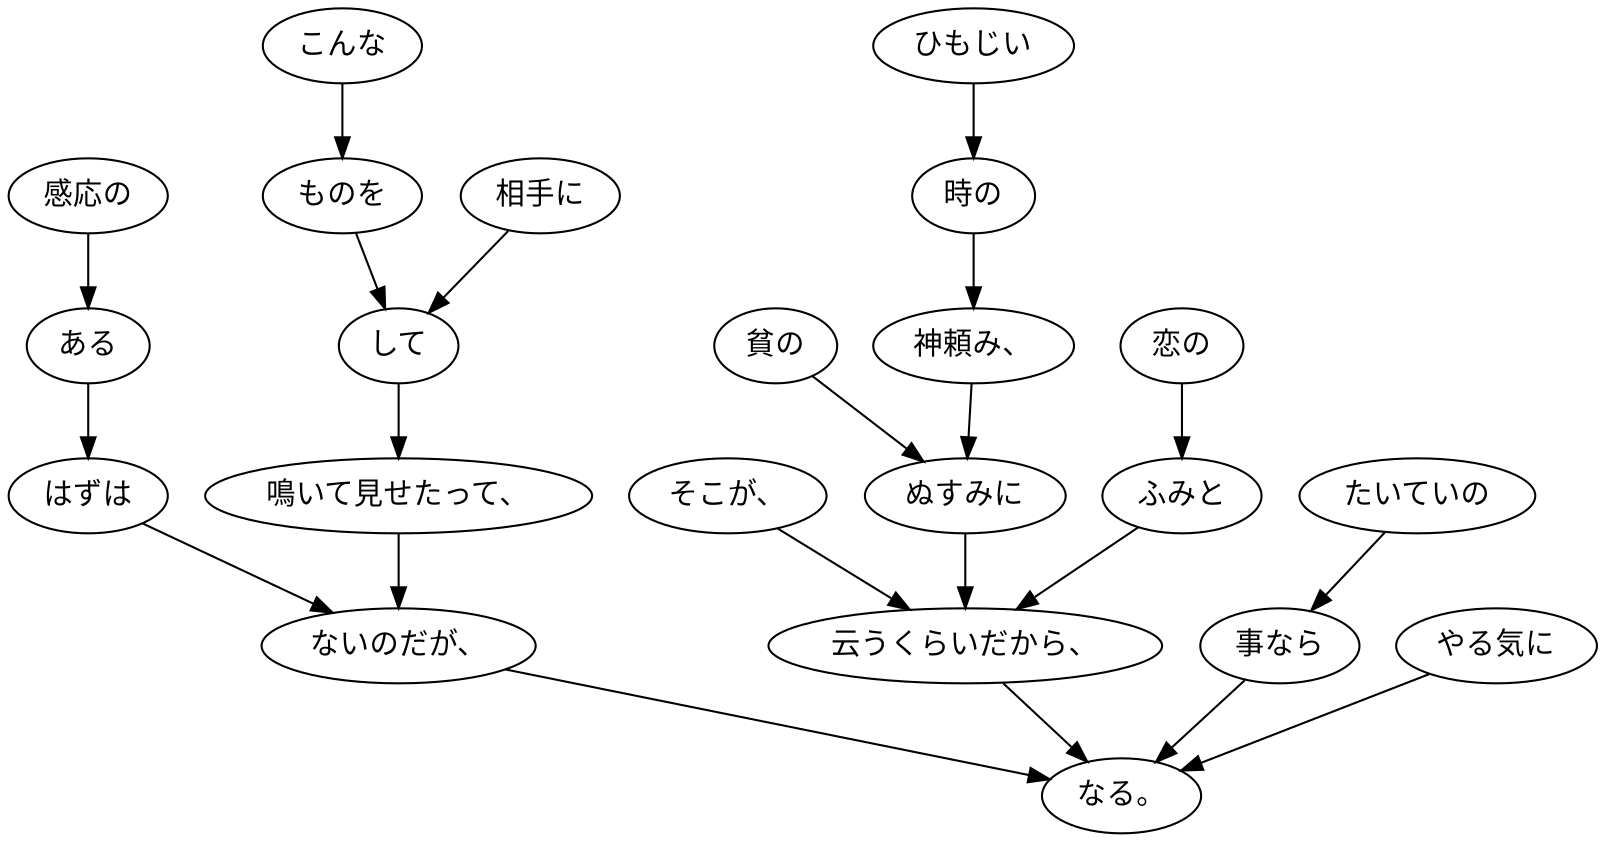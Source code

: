 digraph graph6443 {
	node0 [label="こんな"];
	node1 [label="ものを"];
	node2 [label="相手に"];
	node3 [label="して"];
	node4 [label="鳴いて見せたって、"];
	node5 [label="感応の"];
	node6 [label="ある"];
	node7 [label="はずは"];
	node8 [label="ないのだが、"];
	node9 [label="そこが、"];
	node10 [label="ひもじい"];
	node11 [label="時の"];
	node12 [label="神頼み、"];
	node13 [label="貧の"];
	node14 [label="ぬすみに"];
	node15 [label="恋の"];
	node16 [label="ふみと"];
	node17 [label="云うくらいだから、"];
	node18 [label="たいていの"];
	node19 [label="事なら"];
	node20 [label="やる気に"];
	node21 [label="なる。"];
	node0 -> node1;
	node1 -> node3;
	node2 -> node3;
	node3 -> node4;
	node4 -> node8;
	node5 -> node6;
	node6 -> node7;
	node7 -> node8;
	node8 -> node21;
	node9 -> node17;
	node10 -> node11;
	node11 -> node12;
	node12 -> node14;
	node13 -> node14;
	node14 -> node17;
	node15 -> node16;
	node16 -> node17;
	node17 -> node21;
	node18 -> node19;
	node19 -> node21;
	node20 -> node21;
}

